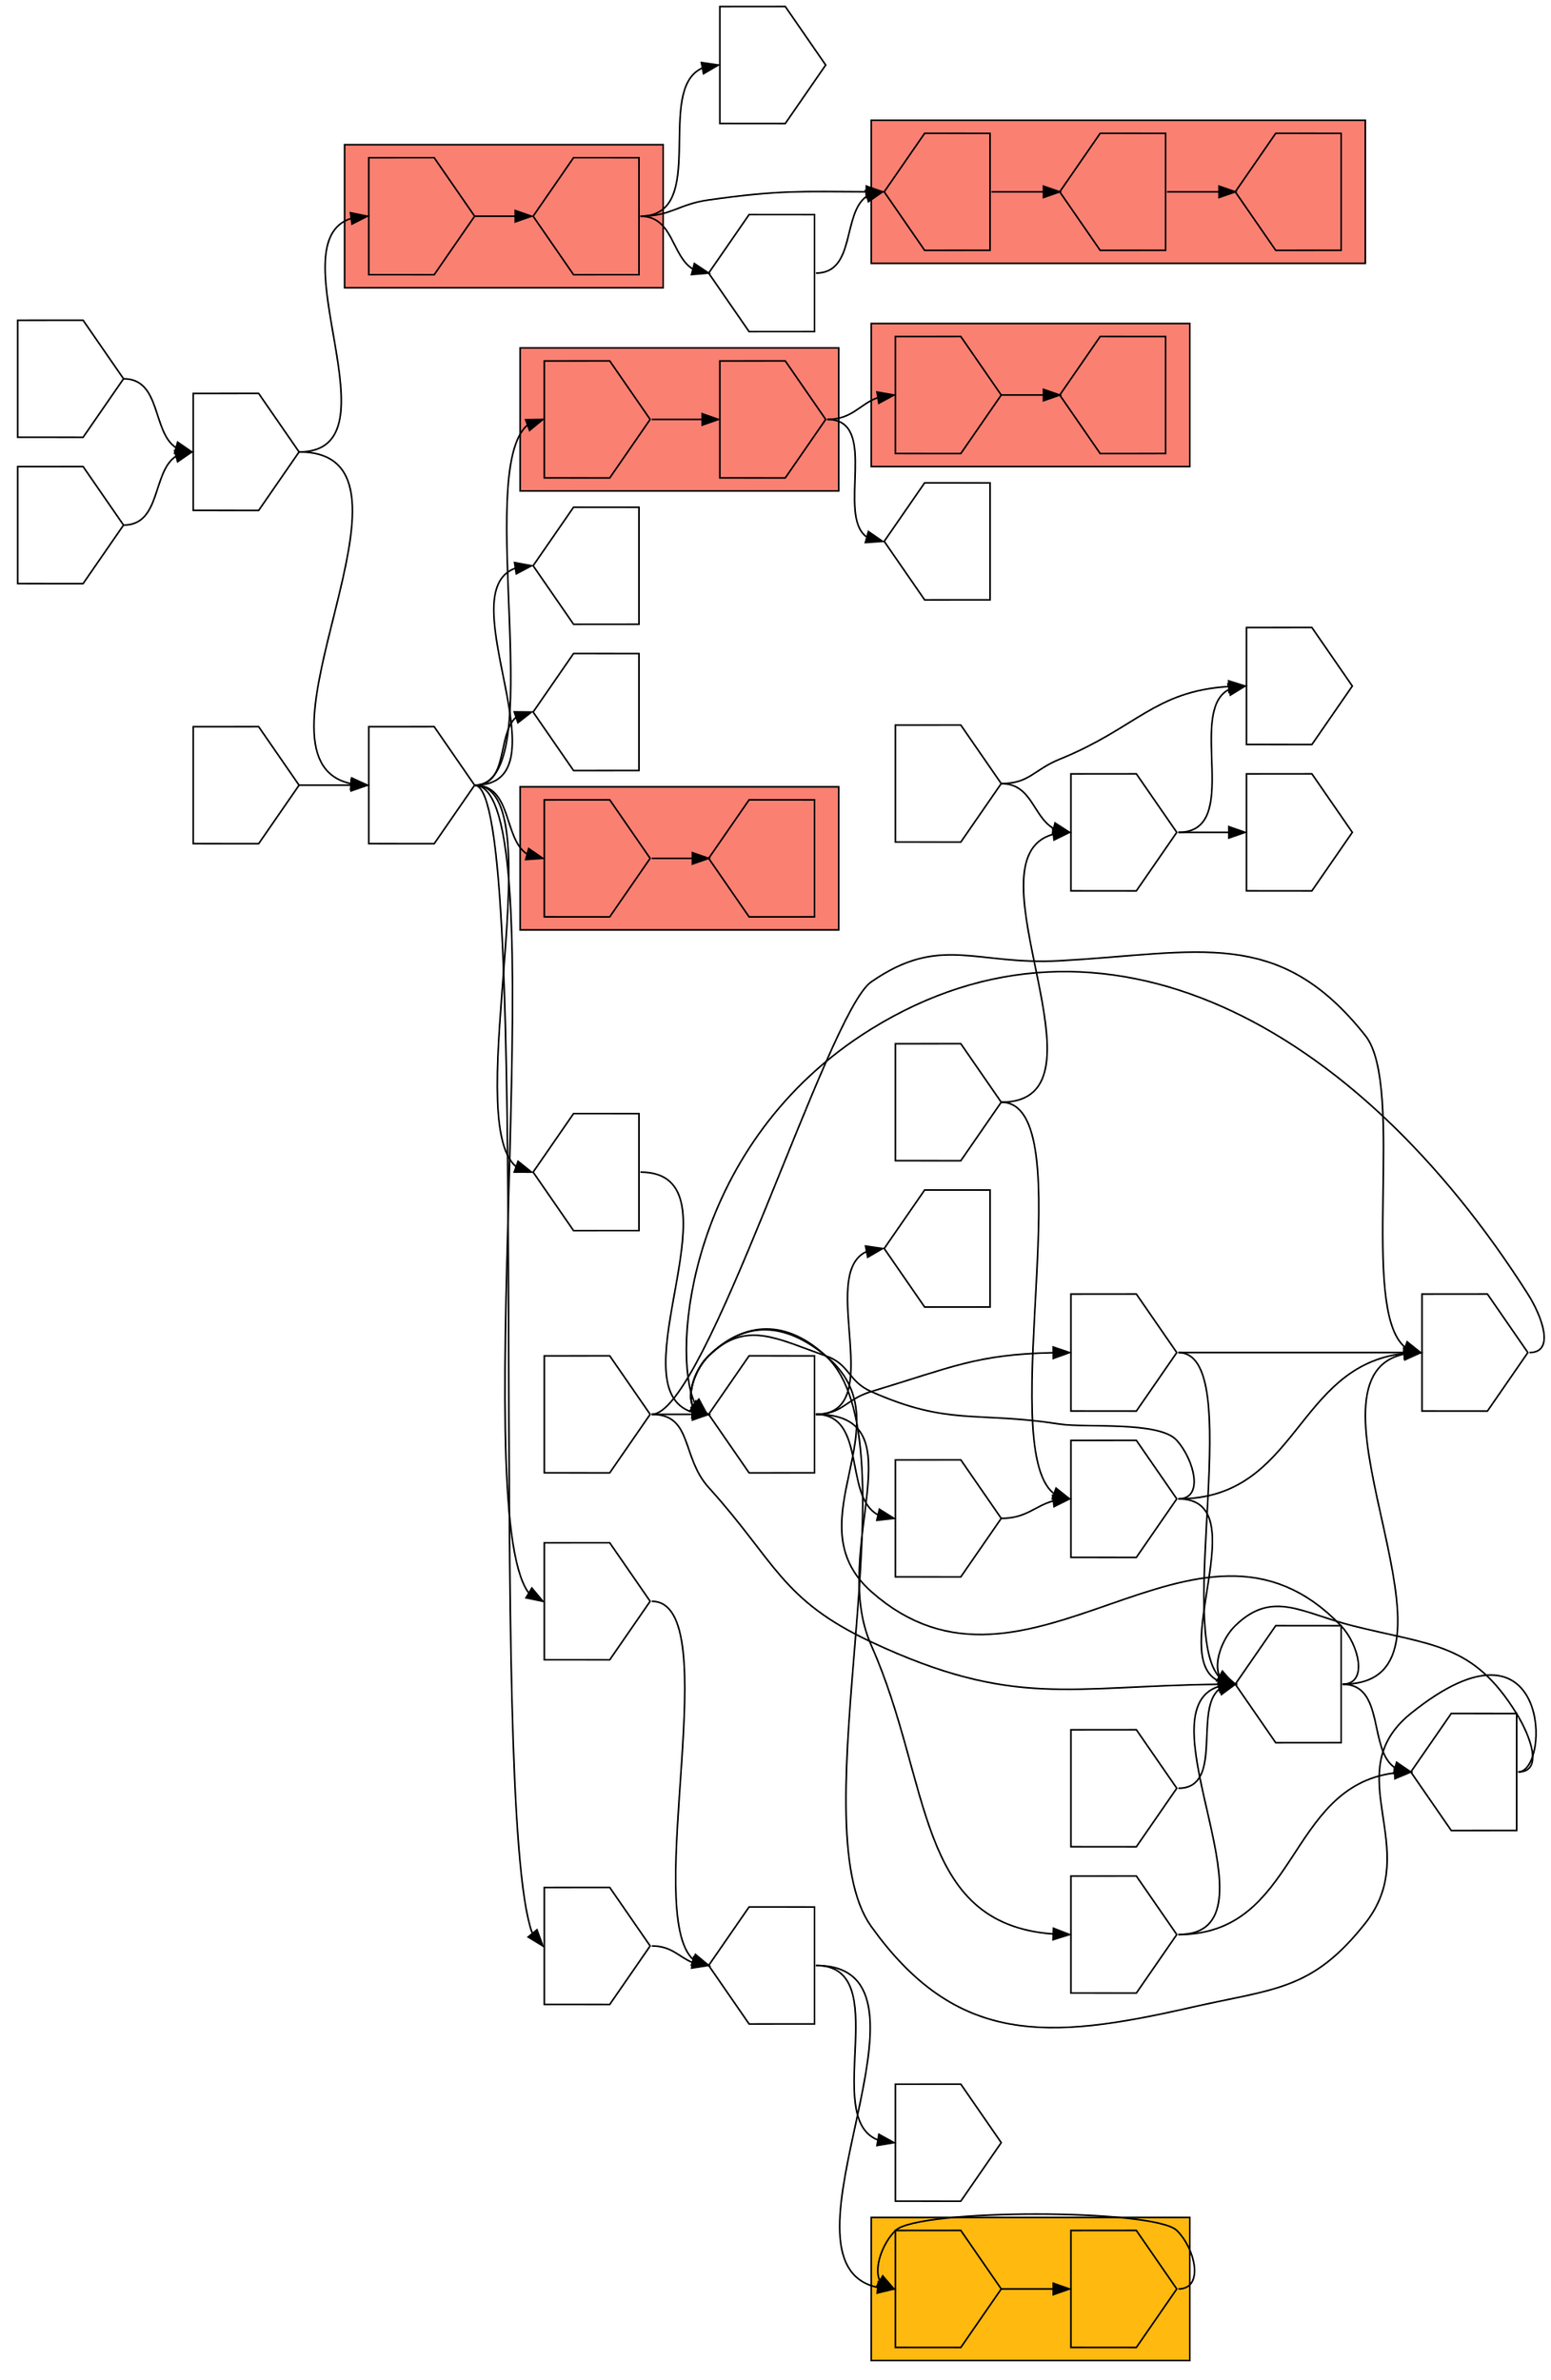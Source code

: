 digraph asm {
	rotate=90;
	edge [headport=n,tailport=s];
subgraph cluster_C16346_18527_19038 {
	16346 [label="",height=1,width=1,shape=house];
	18527 [label="",height=1,width=1,shape=house];
	19038 [label="",height=1,width=1,shape=house];
	style=filled;
	fillcolor=salmon;
}
subgraph cluster_C18115_15800 {
	18115 [label="",height=1,width=1,shape=invhouse];
	15800 [label="",height=1,width=1,shape=house];
	style=filled;
	fillcolor=salmon;
}
subgraph cluster_Y1016_20825 {
	1016 [label="",height=1,width=1,shape=invhouse];
	20825 [label="",height=1,width=1,shape=invhouse];
	style=filled;
	fillcolor=darkgoldenrod1;
}
subgraph cluster_C8591_17737 {
	8591 [label="",height=1,width=1,shape=invhouse];
	17737 [label="",height=1,width=1,shape=house];
	style=filled;
	fillcolor=salmon;
}
subgraph cluster_C20392_1668 {
	20392 [label="",height=1,width=1,shape=invhouse];
	1668 [label="",height=1,width=1,shape=invhouse];
	style=filled;
	fillcolor=salmon;
}
subgraph cluster_C8649_5145 {
	8649 [label="",height=1,width=1,shape=invhouse];
	5145 [label="",height=1,width=1,shape=house];
	style=filled;
	fillcolor=salmon;
}
	16131 [label="",height=1,width=1,shape=house];
	17258 [label="",height=1,width=1,shape=invhouse];
	815 [label="",height=1,width=1,shape=invhouse];
	4856 [label="",height=1,width=1,shape=invhouse];
	2056 [label="",height=1,width=1,shape=house];
	3971 [label="",height=1,width=1,shape=invhouse];
	2723 [label="",height=1,width=1,shape=house];
	14476 [label="",height=1,width=1,shape=invhouse];
	20617 [label="",height=1,width=1,shape=invhouse];
	6337 [label="",height=1,width=1,shape=house];
	9410 [label="",height=1,width=1,shape=house];
	3392 [label="",height=1,width=1,shape=house];
	2974 [label="",height=1,width=1,shape=house];
	4108 [label="",height=1,width=1,shape=invhouse];
	15796 [label="",height=1,width=1,shape=invhouse];
	1484 [label="",height=1,width=1,shape=invhouse];
	17054 [label="",height=1,width=1,shape=house];
	19806 [label="",height=1,width=1,shape=house];
	4523 [label="",height=1,width=1,shape=invhouse];
	2882 [label="",height=1,width=1,shape=invhouse];
	7801 [label="",height=1,width=1,shape=invhouse];
	21576 [label="",height=1,width=1,shape=invhouse];
	8134 [label="",height=1,width=1,shape=invhouse];
	1570 [label="",height=1,width=1,shape=invhouse];
	10574 [label="",height=1,width=1,shape=invhouse];
	15626 [label="",height=1,width=1,shape=invhouse];
	20026 [label="",height=1,width=1,shape=invhouse];
	12307 [label="",height=1,width=1,shape=house];
	18560 [label="",height=1,width=1,shape=invhouse];
	12862 [label="",height=1,width=1,shape=invhouse];
	15782 [label="",height=1,width=1,shape=invhouse];
	16346 -> 18527
	18527 -> 19038
	15800 -> 16131
	15800 -> 16346
	15800 -> 17258
	16131 -> 16346
	18115 -> 15800
	815 -> 4856
	815 -> 18115
	4856 -> 2056
	4856 -> 3971
	4856 -> 6337
	4856 -> 8591
	4856 -> 9410
	4856 -> 20392
	4856 -> 20617
	3971 -> 2723
	2723 -> 1016
	2723 -> 14476
	1016 -> 20825
	20825 -> 1016
	20617 -> 2723
	8591 -> 17737
	9410 -> 3392
	3392 -> 2974
	3392 -> 4108
	3392 -> 4523
	3392 -> 7801
	4108 -> 15796
	4108 -> 17054
	15796 -> 3392
	1484 -> 3392
	1484 -> 15796
	1484 -> 17054
	17054 -> 3392
	17054 -> 15796
	17054 -> 19806
	19806 -> 3392
	19806 -> 17054
	4523 -> 17054
	4523 -> 19806
	2882 -> 3392
	2882 -> 15796
	2882 -> 17054
	7801 -> 2882
	21576 -> 2882
	21576 -> 8134
	8134 -> 1570
	8134 -> 15626
	10574 -> 1570
	10574 -> 8134
	20026 -> 17054
	20392 -> 1668
	1668 -> 8649
	1668 -> 12307
	8649 -> 5145
	18560 -> 4856
	12862 -> 815
	15782 -> 815
}